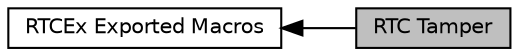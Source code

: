 digraph "RTC Tamper"
{
  edge [fontname="Helvetica",fontsize="10",labelfontname="Helvetica",labelfontsize="10"];
  node [fontname="Helvetica",fontsize="10",shape=box];
  rankdir=LR;
  Node1 [label="RTC Tamper",height=0.2,width=0.4,color="black", fillcolor="grey75", style="filled", fontcolor="black",tooltip=" "];
  Node2 [label="RTCEx Exported Macros",height=0.2,width=0.4,color="black", fillcolor="white", style="filled",URL="$group___r_t_c_ex___exported___macros.html",tooltip=" "];
  Node2->Node1 [shape=plaintext, dir="back", style="solid"];
}
